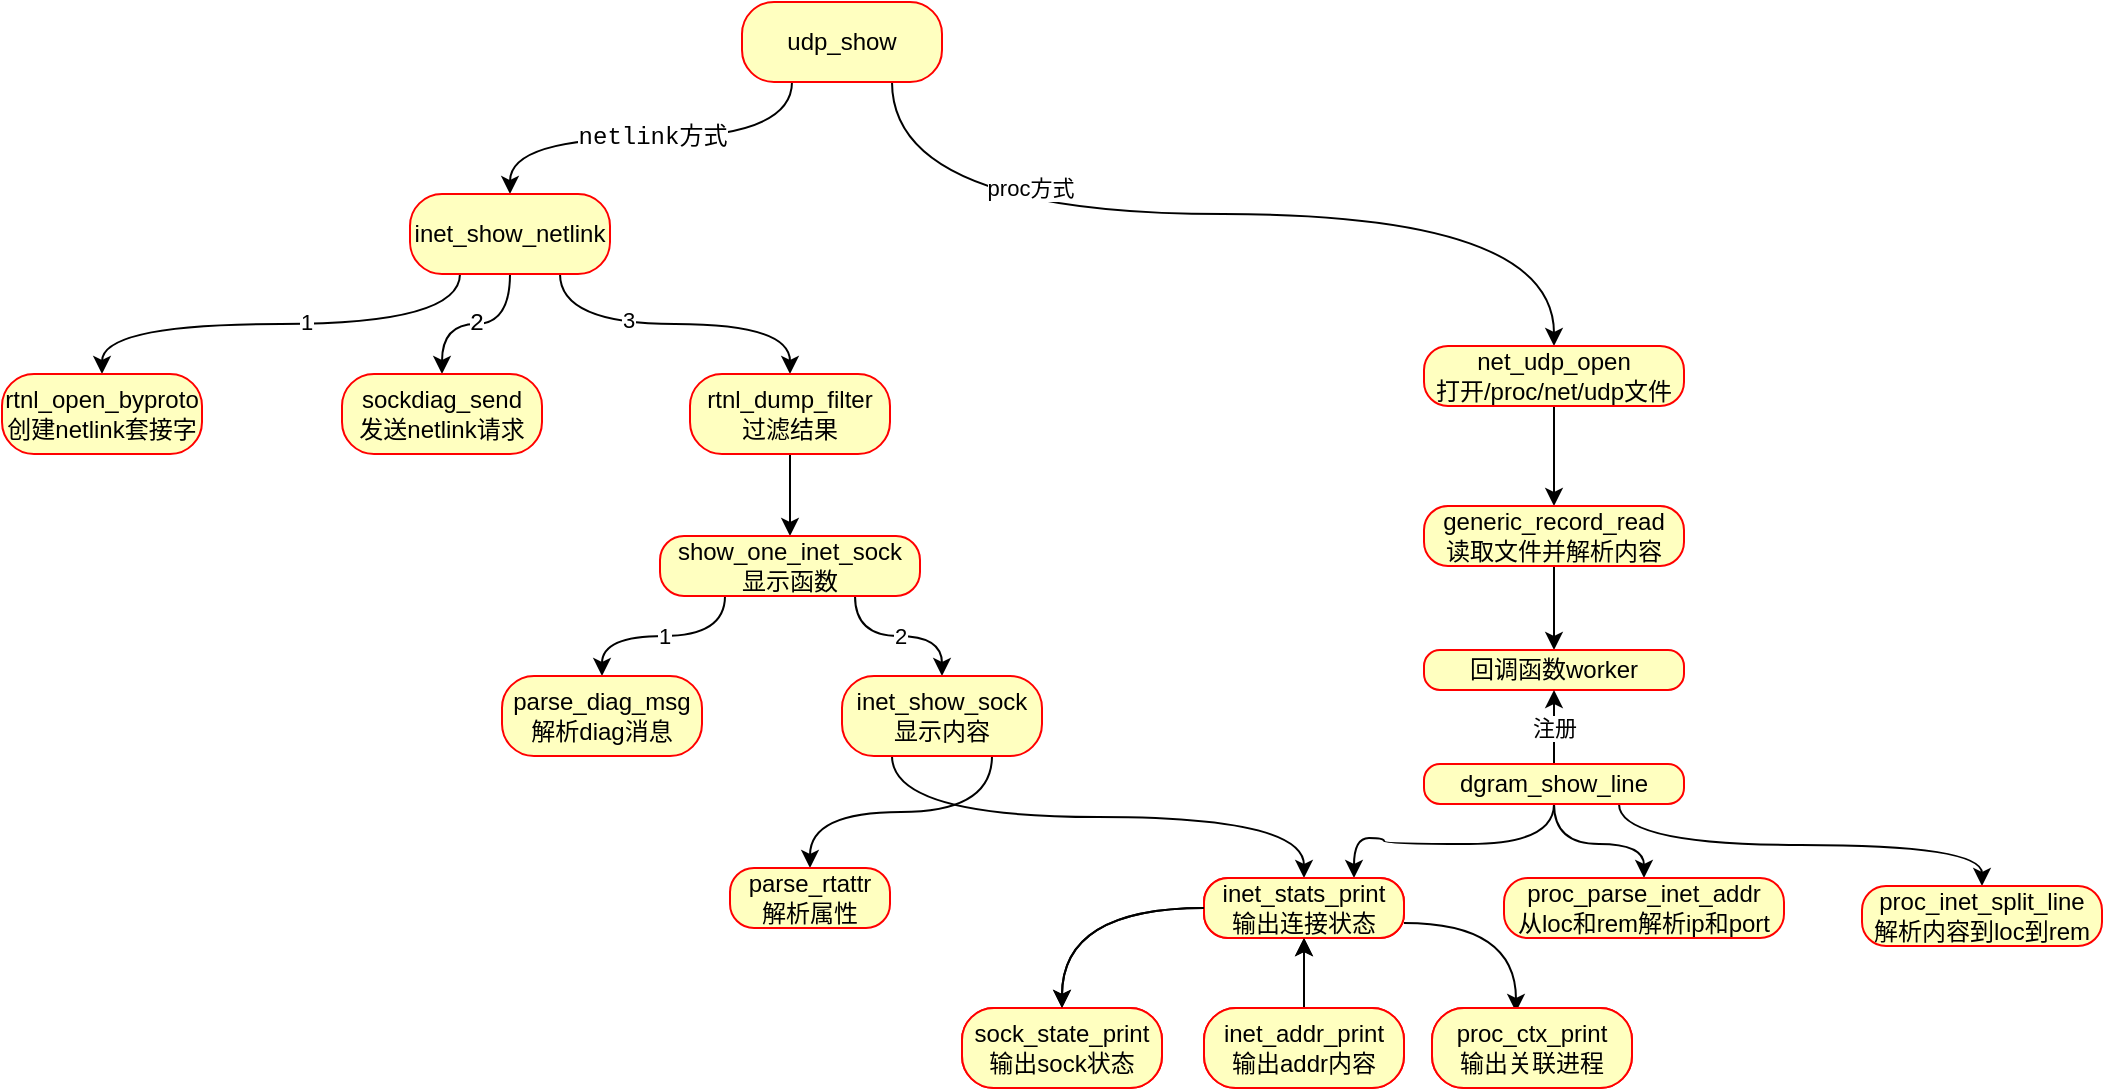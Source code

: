 <mxfile version="19.0.3" type="device"><diagram id="ejvMt-iEtMcxtr3QBJuj" name="第 1 页"><mxGraphModel dx="1102" dy="1854" grid="1" gridSize="10" guides="1" tooltips="1" connect="1" arrows="1" fold="1" page="1" pageScale="1" pageWidth="827" pageHeight="1169" math="0" shadow="0"><root><mxCell id="0"/><mxCell id="1" parent="0"/><mxCell id="8bK2R1wNTkqxg3w5GPGU-1" value="netlink方式" style="edgeStyle=orthogonalEdgeStyle;curved=1;rounded=0;orthogonalLoop=1;jettySize=auto;html=1;exitX=0.25;exitY=1;exitDx=0;exitDy=0;entryX=0.5;entryY=0;entryDx=0;entryDy=0;fontFamily=Courier New;fontSize=12;" parent="1" source="8bK2R1wNTkqxg3w5GPGU-3" target="8bK2R1wNTkqxg3w5GPGU-7" edge="1"><mxGeometry relative="1" as="geometry"/></mxCell><mxCell id="8bK2R1wNTkqxg3w5GPGU-2" style="edgeStyle=orthogonalEdgeStyle;curved=1;rounded=0;orthogonalLoop=1;jettySize=auto;html=1;exitX=0.75;exitY=1;exitDx=0;exitDy=0;fontFamily=Courier New;fontSize=12;entryX=0.5;entryY=0;entryDx=0;entryDy=0;" parent="1" source="8bK2R1wNTkqxg3w5GPGU-3" target="qTKp9AdkJ8OOv2rUW7_0-21" edge="1"><mxGeometry relative="1" as="geometry"><mxPoint x="900" y="-440" as="targetPoint"/></mxGeometry></mxCell><mxCell id="qTKp9AdkJ8OOv2rUW7_0-1" value="proc方式" style="edgeLabel;html=1;align=center;verticalAlign=middle;resizable=0;points=[];" vertex="1" connectable="0" parent="8bK2R1wNTkqxg3w5GPGU-2"><mxGeometry x="-0.416" y="14" relative="1" as="geometry"><mxPoint y="1" as="offset"/></mxGeometry></mxCell><mxCell id="8bK2R1wNTkqxg3w5GPGU-3" value="udp_show" style="rounded=1;whiteSpace=wrap;arcSize=40;fontColor=#000000;fillColor=#ffffc0;strokeColor=#ff0000;fontSize=12;html=1;" parent="1" vertex="1"><mxGeometry x="550" y="-607" width="100" height="40" as="geometry"/></mxCell><mxCell id="8bK2R1wNTkqxg3w5GPGU-4" style="edgeStyle=orthogonalEdgeStyle;curved=1;rounded=0;orthogonalLoop=1;jettySize=auto;html=1;exitX=0.25;exitY=1;exitDx=0;exitDy=0;entryX=0.5;entryY=0;entryDx=0;entryDy=0;fontFamily=Courier New;fontSize=12;" parent="1" source="8bK2R1wNTkqxg3w5GPGU-7" target="8bK2R1wNTkqxg3w5GPGU-9" edge="1"><mxGeometry relative="1" as="geometry"/></mxCell><mxCell id="qTKp9AdkJ8OOv2rUW7_0-8" value="1" style="edgeLabel;html=1;align=center;verticalAlign=middle;resizable=0;points=[];" vertex="1" connectable="0" parent="8bK2R1wNTkqxg3w5GPGU-4"><mxGeometry x="-0.109" y="-1" relative="1" as="geometry"><mxPoint as="offset"/></mxGeometry></mxCell><mxCell id="8bK2R1wNTkqxg3w5GPGU-5" value="2" style="edgeStyle=orthogonalEdgeStyle;curved=1;rounded=0;orthogonalLoop=1;jettySize=auto;html=1;exitX=0.5;exitY=1;exitDx=0;exitDy=0;fontFamily=Courier New;fontSize=12;" parent="1" source="8bK2R1wNTkqxg3w5GPGU-7" target="8bK2R1wNTkqxg3w5GPGU-11" edge="1"><mxGeometry relative="1" as="geometry"/></mxCell><mxCell id="8bK2R1wNTkqxg3w5GPGU-6" style="edgeStyle=orthogonalEdgeStyle;curved=1;rounded=0;orthogonalLoop=1;jettySize=auto;html=1;exitX=0.75;exitY=1;exitDx=0;exitDy=0;entryX=0.5;entryY=0;entryDx=0;entryDy=0;fontFamily=Courier New;fontSize=12;" parent="1" source="8bK2R1wNTkqxg3w5GPGU-7" target="8bK2R1wNTkqxg3w5GPGU-13" edge="1"><mxGeometry relative="1" as="geometry"/></mxCell><mxCell id="qTKp9AdkJ8OOv2rUW7_0-9" value="3" style="edgeLabel;html=1;align=center;verticalAlign=middle;resizable=0;points=[];" vertex="1" connectable="0" parent="8bK2R1wNTkqxg3w5GPGU-6"><mxGeometry x="-0.285" y="2" relative="1" as="geometry"><mxPoint as="offset"/></mxGeometry></mxCell><mxCell id="8bK2R1wNTkqxg3w5GPGU-7" value="inet_show_netlink" style="rounded=1;whiteSpace=wrap;arcSize=40;fontColor=#000000;fillColor=#ffffc0;strokeColor=#ff0000;fontSize=12;html=1;" parent="1" vertex="1"><mxGeometry x="384" y="-511" width="100" height="40" as="geometry"/></mxCell><mxCell id="8bK2R1wNTkqxg3w5GPGU-9" value="rtnl_open_byproto&lt;br&gt;创建netlink套接字" style="rounded=1;whiteSpace=wrap;arcSize=40;fontColor=#000000;fillColor=#ffffc0;strokeColor=#ff0000;fontSize=12;html=1;" parent="1" vertex="1"><mxGeometry x="180" y="-421" width="100" height="40" as="geometry"/></mxCell><mxCell id="8bK2R1wNTkqxg3w5GPGU-11" value="sockdiag_send&lt;br&gt;发送netlink请求" style="rounded=1;whiteSpace=wrap;arcSize=40;fontColor=#000000;fillColor=#ffffc0;strokeColor=#ff0000;fontSize=12;html=1;" parent="1" vertex="1"><mxGeometry x="350" y="-421" width="100" height="40" as="geometry"/></mxCell><mxCell id="qTKp9AdkJ8OOv2rUW7_0-3" value="" style="edgeStyle=orthogonalEdgeStyle;rounded=0;orthogonalLoop=1;jettySize=auto;html=1;" edge="1" parent="1" source="8bK2R1wNTkqxg3w5GPGU-13" target="qTKp9AdkJ8OOv2rUW7_0-2"><mxGeometry relative="1" as="geometry"/></mxCell><mxCell id="8bK2R1wNTkqxg3w5GPGU-13" value="rtnl_dump_filter&lt;br&gt;过滤结果" style="rounded=1;whiteSpace=wrap;arcSize=40;fontColor=#000000;fillColor=#ffffc0;strokeColor=#ff0000;fontSize=12;html=1;" parent="1" vertex="1"><mxGeometry x="524" y="-421" width="100" height="40" as="geometry"/></mxCell><mxCell id="qTKp9AdkJ8OOv2rUW7_0-6" value="1" style="edgeStyle=orthogonalEdgeStyle;rounded=0;orthogonalLoop=1;jettySize=auto;html=1;exitX=0.25;exitY=1;exitDx=0;exitDy=0;entryX=0.5;entryY=0;entryDx=0;entryDy=0;curved=1;" edge="1" parent="1" source="qTKp9AdkJ8OOv2rUW7_0-2" target="qTKp9AdkJ8OOv2rUW7_0-4"><mxGeometry relative="1" as="geometry"><Array as="points"><mxPoint x="542" y="-290"/><mxPoint x="480" y="-290"/></Array></mxGeometry></mxCell><mxCell id="qTKp9AdkJ8OOv2rUW7_0-7" value="2" style="edgeStyle=orthogonalEdgeStyle;curved=1;rounded=0;orthogonalLoop=1;jettySize=auto;html=1;exitX=0.75;exitY=1;exitDx=0;exitDy=0;" edge="1" parent="1" source="qTKp9AdkJ8OOv2rUW7_0-2" target="qTKp9AdkJ8OOv2rUW7_0-5"><mxGeometry relative="1" as="geometry"/></mxCell><mxCell id="qTKp9AdkJ8OOv2rUW7_0-2" value="show_one_inet_sock&lt;br&gt;显示函数" style="whiteSpace=wrap;html=1;fillColor=#ffffc0;strokeColor=#ff0000;fontColor=#000000;rounded=1;arcSize=40;" vertex="1" parent="1"><mxGeometry x="509" y="-340" width="130" height="30" as="geometry"/></mxCell><mxCell id="qTKp9AdkJ8OOv2rUW7_0-4" value="parse_diag_msg&lt;br&gt;解析diag消息" style="rounded=1;whiteSpace=wrap;arcSize=40;fontColor=#000000;fillColor=#ffffc0;strokeColor=#ff0000;fontSize=12;html=1;" vertex="1" parent="1"><mxGeometry x="430" y="-270" width="100" height="40" as="geometry"/></mxCell><mxCell id="qTKp9AdkJ8OOv2rUW7_0-15" style="edgeStyle=orthogonalEdgeStyle;curved=1;rounded=0;orthogonalLoop=1;jettySize=auto;html=1;exitX=0.25;exitY=1;exitDx=0;exitDy=0;entryX=0.5;entryY=0;entryDx=0;entryDy=0;" edge="1" parent="1" source="qTKp9AdkJ8OOv2rUW7_0-5" target="qTKp9AdkJ8OOv2rUW7_0-11"><mxGeometry relative="1" as="geometry"/></mxCell><mxCell id="qTKp9AdkJ8OOv2rUW7_0-16" style="edgeStyle=orthogonalEdgeStyle;curved=1;rounded=0;orthogonalLoop=1;jettySize=auto;html=1;exitX=0.75;exitY=1;exitDx=0;exitDy=0;" edge="1" parent="1" source="qTKp9AdkJ8OOv2rUW7_0-5" target="qTKp9AdkJ8OOv2rUW7_0-10"><mxGeometry relative="1" as="geometry"/></mxCell><mxCell id="qTKp9AdkJ8OOv2rUW7_0-5" value="inet_show_sock&lt;br&gt;显示内容" style="rounded=1;whiteSpace=wrap;arcSize=40;fontColor=#000000;fillColor=#ffffc0;strokeColor=#ff0000;fontSize=12;html=1;" vertex="1" parent="1"><mxGeometry x="600" y="-270" width="100" height="40" as="geometry"/></mxCell><mxCell id="qTKp9AdkJ8OOv2rUW7_0-10" value="parse_rtattr&lt;br&gt;解析属性" style="rounded=1;whiteSpace=wrap;arcSize=40;fontColor=#000000;fillColor=#ffffc0;strokeColor=#ff0000;fontSize=12;html=1;" vertex="1" parent="1"><mxGeometry x="544" y="-174" width="80" height="30" as="geometry"/></mxCell><mxCell id="qTKp9AdkJ8OOv2rUW7_0-20" style="edgeStyle=orthogonalEdgeStyle;curved=1;rounded=0;orthogonalLoop=1;jettySize=auto;html=1;exitX=1;exitY=0.75;exitDx=0;exitDy=0;entryX=0.42;entryY=0.05;entryDx=0;entryDy=0;entryPerimeter=0;" edge="1" parent="1" source="qTKp9AdkJ8OOv2rUW7_0-11" target="qTKp9AdkJ8OOv2rUW7_0-14"><mxGeometry relative="1" as="geometry"><mxPoint x="921" y="-114" as="targetPoint"/></mxGeometry></mxCell><mxCell id="qTKp9AdkJ8OOv2rUW7_0-11" value="inet_stats_print&lt;br&gt;输出连接状态" style="rounded=1;whiteSpace=wrap;arcSize=40;fontColor=#000000;fillColor=#ffffc0;strokeColor=#ff0000;fontSize=12;html=1;" vertex="1" parent="1"><mxGeometry x="781" y="-169" width="100" height="30" as="geometry"/></mxCell><mxCell id="qTKp9AdkJ8OOv2rUW7_0-12" value="sock_state_print&lt;br&gt;输出sock状态" style="rounded=1;whiteSpace=wrap;arcSize=40;fontColor=#000000;fillColor=#ffffc0;strokeColor=#ff0000;fontSize=12;html=1;" vertex="1" parent="1"><mxGeometry x="660" y="-104" width="100" height="40" as="geometry"/></mxCell><mxCell id="qTKp9AdkJ8OOv2rUW7_0-23" value="" style="edgeStyle=orthogonalEdgeStyle;curved=1;rounded=0;orthogonalLoop=1;jettySize=auto;html=1;" edge="1" parent="1" source="qTKp9AdkJ8OOv2rUW7_0-13" target="qTKp9AdkJ8OOv2rUW7_0-11"><mxGeometry relative="1" as="geometry"/></mxCell><mxCell id="qTKp9AdkJ8OOv2rUW7_0-13" value="inet_addr_print&lt;br&gt;输出addr内容" style="rounded=1;whiteSpace=wrap;arcSize=40;fontColor=#000000;fillColor=#ffffc0;strokeColor=#ff0000;fontSize=12;html=1;" vertex="1" parent="1"><mxGeometry x="781" y="-104" width="100" height="40" as="geometry"/></mxCell><mxCell id="qTKp9AdkJ8OOv2rUW7_0-14" value="proc_ctx_print&lt;br&gt;输出关联进程" style="rounded=1;whiteSpace=wrap;arcSize=40;fontColor=#000000;fillColor=#ffffc0;strokeColor=#ff0000;fontSize=12;html=1;" vertex="1" parent="1"><mxGeometry x="895" y="-104" width="100" height="40" as="geometry"/></mxCell><mxCell id="qTKp9AdkJ8OOv2rUW7_0-17" style="edgeStyle=orthogonalEdgeStyle;curved=1;rounded=0;orthogonalLoop=1;jettySize=auto;html=1;exitX=0;exitY=0.5;exitDx=0;exitDy=0;" edge="1" parent="1" source="qTKp9AdkJ8OOv2rUW7_0-11" target="qTKp9AdkJ8OOv2rUW7_0-12"><mxGeometry relative="1" as="geometry"><mxPoint x="781" y="-144" as="sourcePoint"/></mxGeometry></mxCell><mxCell id="qTKp9AdkJ8OOv2rUW7_0-25" style="edgeStyle=orthogonalEdgeStyle;curved=1;rounded=0;orthogonalLoop=1;jettySize=auto;html=1;exitX=0.5;exitY=1;exitDx=0;exitDy=0;entryX=0.5;entryY=0;entryDx=0;entryDy=0;" edge="1" parent="1" source="qTKp9AdkJ8OOv2rUW7_0-21" target="qTKp9AdkJ8OOv2rUW7_0-22"><mxGeometry relative="1" as="geometry"/></mxCell><mxCell id="qTKp9AdkJ8OOv2rUW7_0-21" value="net_udp_open&lt;br&gt;打开/proc/net/udp文件" style="rounded=1;whiteSpace=wrap;arcSize=40;fontColor=#000000;fillColor=#ffffc0;strokeColor=#ff0000;fontSize=12;html=1;" vertex="1" parent="1"><mxGeometry x="891" y="-435" width="130" height="30" as="geometry"/></mxCell><mxCell id="qTKp9AdkJ8OOv2rUW7_0-27" value="" style="edgeStyle=orthogonalEdgeStyle;curved=1;rounded=0;orthogonalLoop=1;jettySize=auto;html=1;" edge="1" parent="1" source="qTKp9AdkJ8OOv2rUW7_0-22" target="qTKp9AdkJ8OOv2rUW7_0-26"><mxGeometry relative="1" as="geometry"/></mxCell><mxCell id="qTKp9AdkJ8OOv2rUW7_0-22" value="generic_record_read&lt;br&gt;读取文件并解析内容" style="rounded=1;whiteSpace=wrap;arcSize=40;fontColor=#000000;fillColor=#ffffc0;strokeColor=#ff0000;fontSize=12;html=1;" vertex="1" parent="1"><mxGeometry x="891" y="-355" width="130" height="30" as="geometry"/></mxCell><mxCell id="qTKp9AdkJ8OOv2rUW7_0-26" value="回调函数worker" style="rounded=1;whiteSpace=wrap;arcSize=40;fontColor=#000000;fillColor=#ffffc0;strokeColor=#ff0000;fontSize=12;html=1;" vertex="1" parent="1"><mxGeometry x="891" y="-283" width="130" height="20" as="geometry"/></mxCell><mxCell id="qTKp9AdkJ8OOv2rUW7_0-29" value="注册" style="edgeStyle=orthogonalEdgeStyle;curved=1;rounded=0;orthogonalLoop=1;jettySize=auto;html=1;" edge="1" parent="1" source="qTKp9AdkJ8OOv2rUW7_0-28" target="qTKp9AdkJ8OOv2rUW7_0-26"><mxGeometry relative="1" as="geometry"><Array as="points"><mxPoint x="956" y="-243"/><mxPoint x="956" y="-243"/></Array></mxGeometry></mxCell><mxCell id="qTKp9AdkJ8OOv2rUW7_0-35" style="edgeStyle=orthogonalEdgeStyle;curved=1;rounded=0;orthogonalLoop=1;jettySize=auto;html=1;exitX=0.5;exitY=1;exitDx=0;exitDy=0;entryX=0.75;entryY=0;entryDx=0;entryDy=0;" edge="1" parent="1" source="qTKp9AdkJ8OOv2rUW7_0-28" target="qTKp9AdkJ8OOv2rUW7_0-11"><mxGeometry relative="1" as="geometry"/></mxCell><mxCell id="qTKp9AdkJ8OOv2rUW7_0-36" style="edgeStyle=orthogonalEdgeStyle;curved=1;rounded=0;orthogonalLoop=1;jettySize=auto;html=1;exitX=0.5;exitY=1;exitDx=0;exitDy=0;" edge="1" parent="1" source="qTKp9AdkJ8OOv2rUW7_0-28" target="qTKp9AdkJ8OOv2rUW7_0-31"><mxGeometry relative="1" as="geometry"/></mxCell><mxCell id="qTKp9AdkJ8OOv2rUW7_0-38" style="edgeStyle=orthogonalEdgeStyle;curved=1;rounded=0;orthogonalLoop=1;jettySize=auto;html=1;exitX=0.75;exitY=1;exitDx=0;exitDy=0;entryX=0.5;entryY=0;entryDx=0;entryDy=0;" edge="1" parent="1" source="qTKp9AdkJ8OOv2rUW7_0-28" target="qTKp9AdkJ8OOv2rUW7_0-30"><mxGeometry relative="1" as="geometry"/></mxCell><mxCell id="qTKp9AdkJ8OOv2rUW7_0-28" value="dgram_show_line" style="rounded=1;whiteSpace=wrap;arcSize=40;fontColor=#000000;fillColor=#ffffc0;strokeColor=#ff0000;fontSize=12;html=1;" vertex="1" parent="1"><mxGeometry x="891" y="-226" width="130" height="20" as="geometry"/></mxCell><mxCell id="qTKp9AdkJ8OOv2rUW7_0-30" value="proc_inet_split_line&lt;br&gt;解析内容到loc到rem" style="rounded=1;whiteSpace=wrap;arcSize=40;fontColor=#000000;fillColor=#ffffc0;strokeColor=#ff0000;fontSize=12;html=1;" vertex="1" parent="1"><mxGeometry x="1110" y="-165" width="120" height="30" as="geometry"/></mxCell><mxCell id="qTKp9AdkJ8OOv2rUW7_0-31" value="proc_parse_inet_addr&lt;br&gt;从loc和rem解析ip和port" style="rounded=1;whiteSpace=wrap;arcSize=40;fontColor=#000000;fillColor=#ffffc0;strokeColor=#ff0000;fontSize=12;html=1;" vertex="1" parent="1"><mxGeometry x="931" y="-169" width="140" height="30" as="geometry"/></mxCell><mxCell id="qTKp9AdkJ8OOv2rUW7_0-39" value="inet_stats_print&lt;br&gt;输出连接状态" style="rounded=1;whiteSpace=wrap;arcSize=40;fontColor=#000000;fillColor=#ffffc0;strokeColor=#ff0000;fontSize=12;html=1;" vertex="1" parent="1"><mxGeometry x="781" y="-169" width="100" height="30" as="geometry"/></mxCell><mxCell id="qTKp9AdkJ8OOv2rUW7_0-40" value="sock_state_print&lt;br&gt;输出sock状态" style="rounded=1;whiteSpace=wrap;arcSize=40;fontColor=#000000;fillColor=#ffffc0;strokeColor=#ff0000;fontSize=12;html=1;" vertex="1" parent="1"><mxGeometry x="660" y="-104" width="100" height="40" as="geometry"/></mxCell><mxCell id="qTKp9AdkJ8OOv2rUW7_0-41" value="" style="edgeStyle=orthogonalEdgeStyle;curved=1;rounded=0;orthogonalLoop=1;jettySize=auto;html=1;" edge="1" source="qTKp9AdkJ8OOv2rUW7_0-42" target="qTKp9AdkJ8OOv2rUW7_0-39" parent="1"><mxGeometry relative="1" as="geometry"/></mxCell><mxCell id="qTKp9AdkJ8OOv2rUW7_0-42" value="inet_addr_print&lt;br&gt;输出addr内容" style="rounded=1;whiteSpace=wrap;arcSize=40;fontColor=#000000;fillColor=#ffffc0;strokeColor=#ff0000;fontSize=12;html=1;" vertex="1" parent="1"><mxGeometry x="781" y="-104" width="100" height="40" as="geometry"/></mxCell><mxCell id="qTKp9AdkJ8OOv2rUW7_0-43" style="edgeStyle=orthogonalEdgeStyle;curved=1;rounded=0;orthogonalLoop=1;jettySize=auto;html=1;exitX=0;exitY=0.5;exitDx=0;exitDy=0;" edge="1" source="qTKp9AdkJ8OOv2rUW7_0-39" target="qTKp9AdkJ8OOv2rUW7_0-40" parent="1"><mxGeometry relative="1" as="geometry"><mxPoint x="781" y="-144" as="sourcePoint"/></mxGeometry></mxCell><mxCell id="qTKp9AdkJ8OOv2rUW7_0-44" value="proc_ctx_print&lt;br&gt;输出关联进程" style="rounded=1;whiteSpace=wrap;arcSize=40;fontColor=#000000;fillColor=#ffffc0;strokeColor=#ff0000;fontSize=12;html=1;" vertex="1" parent="1"><mxGeometry x="895" y="-104" width="100" height="40" as="geometry"/></mxCell></root></mxGraphModel></diagram></mxfile>